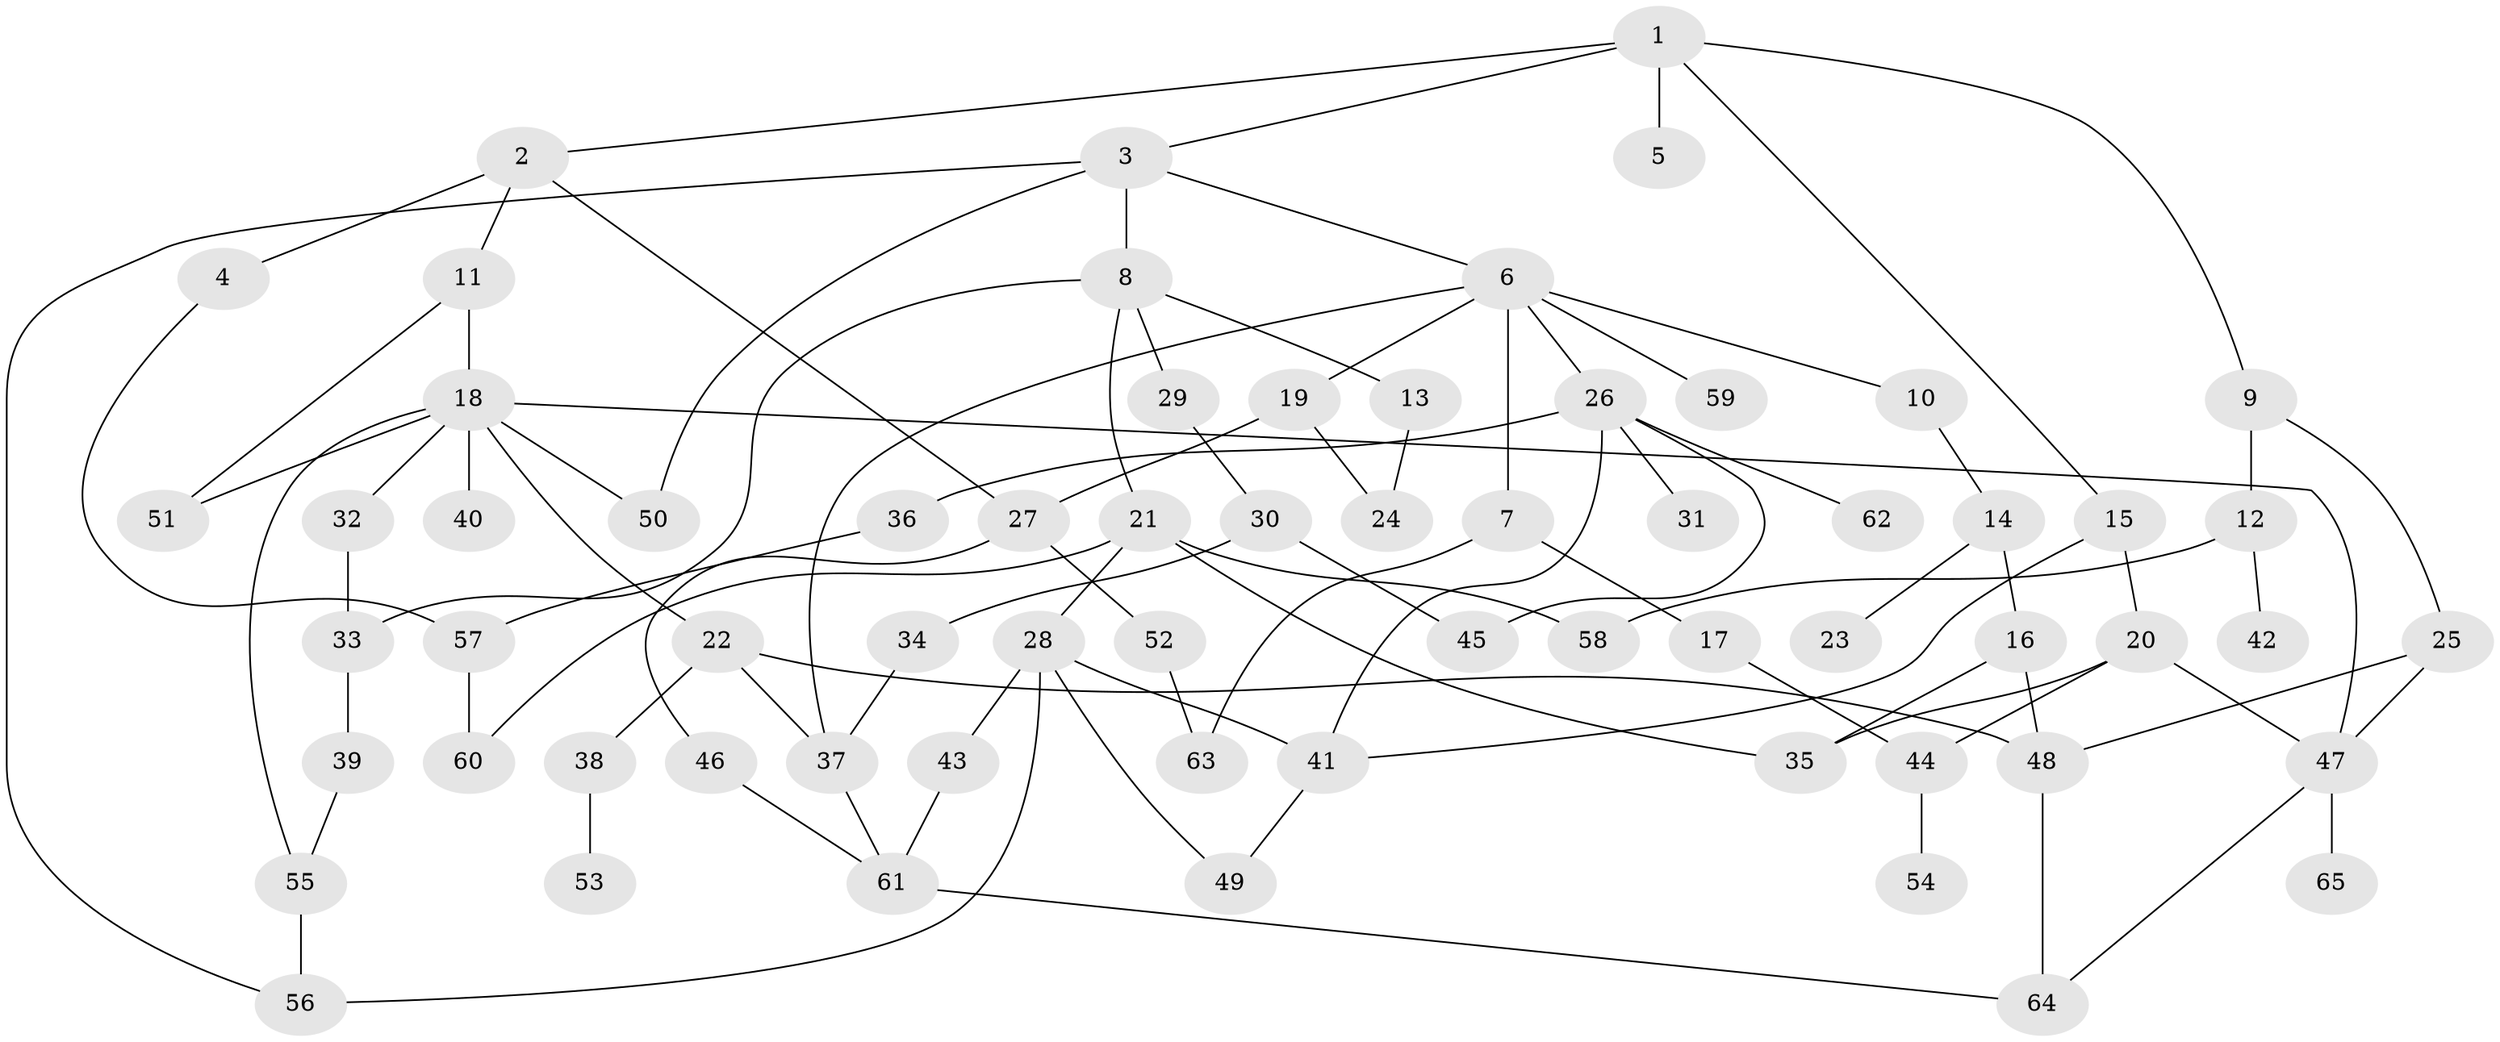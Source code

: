 // coarse degree distribution, {4: 0.17073170731707318, 6: 0.04878048780487805, 11: 0.024390243902439025, 3: 0.12195121951219512, 5: 0.12195121951219512, 2: 0.3170731707317073, 8: 0.024390243902439025, 1: 0.17073170731707318}
// Generated by graph-tools (version 1.1) at 2025/51/02/27/25 19:51:40]
// undirected, 65 vertices, 93 edges
graph export_dot {
graph [start="1"]
  node [color=gray90,style=filled];
  1;
  2;
  3;
  4;
  5;
  6;
  7;
  8;
  9;
  10;
  11;
  12;
  13;
  14;
  15;
  16;
  17;
  18;
  19;
  20;
  21;
  22;
  23;
  24;
  25;
  26;
  27;
  28;
  29;
  30;
  31;
  32;
  33;
  34;
  35;
  36;
  37;
  38;
  39;
  40;
  41;
  42;
  43;
  44;
  45;
  46;
  47;
  48;
  49;
  50;
  51;
  52;
  53;
  54;
  55;
  56;
  57;
  58;
  59;
  60;
  61;
  62;
  63;
  64;
  65;
  1 -- 2;
  1 -- 3;
  1 -- 5;
  1 -- 9;
  1 -- 15;
  2 -- 4;
  2 -- 11;
  2 -- 27;
  3 -- 6;
  3 -- 8;
  3 -- 50;
  3 -- 56;
  4 -- 57;
  6 -- 7;
  6 -- 10;
  6 -- 19;
  6 -- 26;
  6 -- 37;
  6 -- 59;
  7 -- 17;
  7 -- 63;
  8 -- 13;
  8 -- 21;
  8 -- 29;
  8 -- 33;
  9 -- 12;
  9 -- 25;
  10 -- 14;
  11 -- 18;
  11 -- 51;
  12 -- 42;
  12 -- 58;
  13 -- 24;
  14 -- 16;
  14 -- 23;
  15 -- 20;
  15 -- 41;
  16 -- 48;
  16 -- 35;
  17 -- 44;
  18 -- 22;
  18 -- 32;
  18 -- 40;
  18 -- 51;
  18 -- 50;
  18 -- 55;
  18 -- 47;
  19 -- 24;
  19 -- 27;
  20 -- 47;
  20 -- 35;
  20 -- 44;
  21 -- 28;
  21 -- 35;
  21 -- 58;
  21 -- 60;
  22 -- 38;
  22 -- 37;
  22 -- 48;
  25 -- 47;
  25 -- 48;
  26 -- 31;
  26 -- 36;
  26 -- 62;
  26 -- 45;
  26 -- 41;
  27 -- 46;
  27 -- 52;
  28 -- 43;
  28 -- 41;
  28 -- 49;
  28 -- 56;
  29 -- 30;
  30 -- 34;
  30 -- 45;
  32 -- 33;
  33 -- 39;
  34 -- 37;
  36 -- 57;
  37 -- 61;
  38 -- 53;
  39 -- 55;
  41 -- 49;
  43 -- 61;
  44 -- 54;
  46 -- 61;
  47 -- 64;
  47 -- 65;
  48 -- 64;
  52 -- 63;
  55 -- 56;
  57 -- 60;
  61 -- 64;
}
